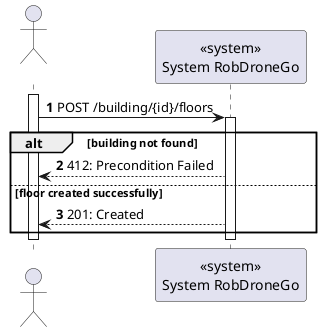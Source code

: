 @startuml
autonumber

actor " " as actor
participant "<<system>>\nSystem RobDroneGo" as sys

activate actor
    actor -> sys: POST /building/{id}/floors

    activate sys
    alt building not found
        sys --> actor : 412: Precondition Failed
    else floor created successfully
        sys --> actor : 201: Created
    end
    deactivate sys
deactivate actor


@enduml
